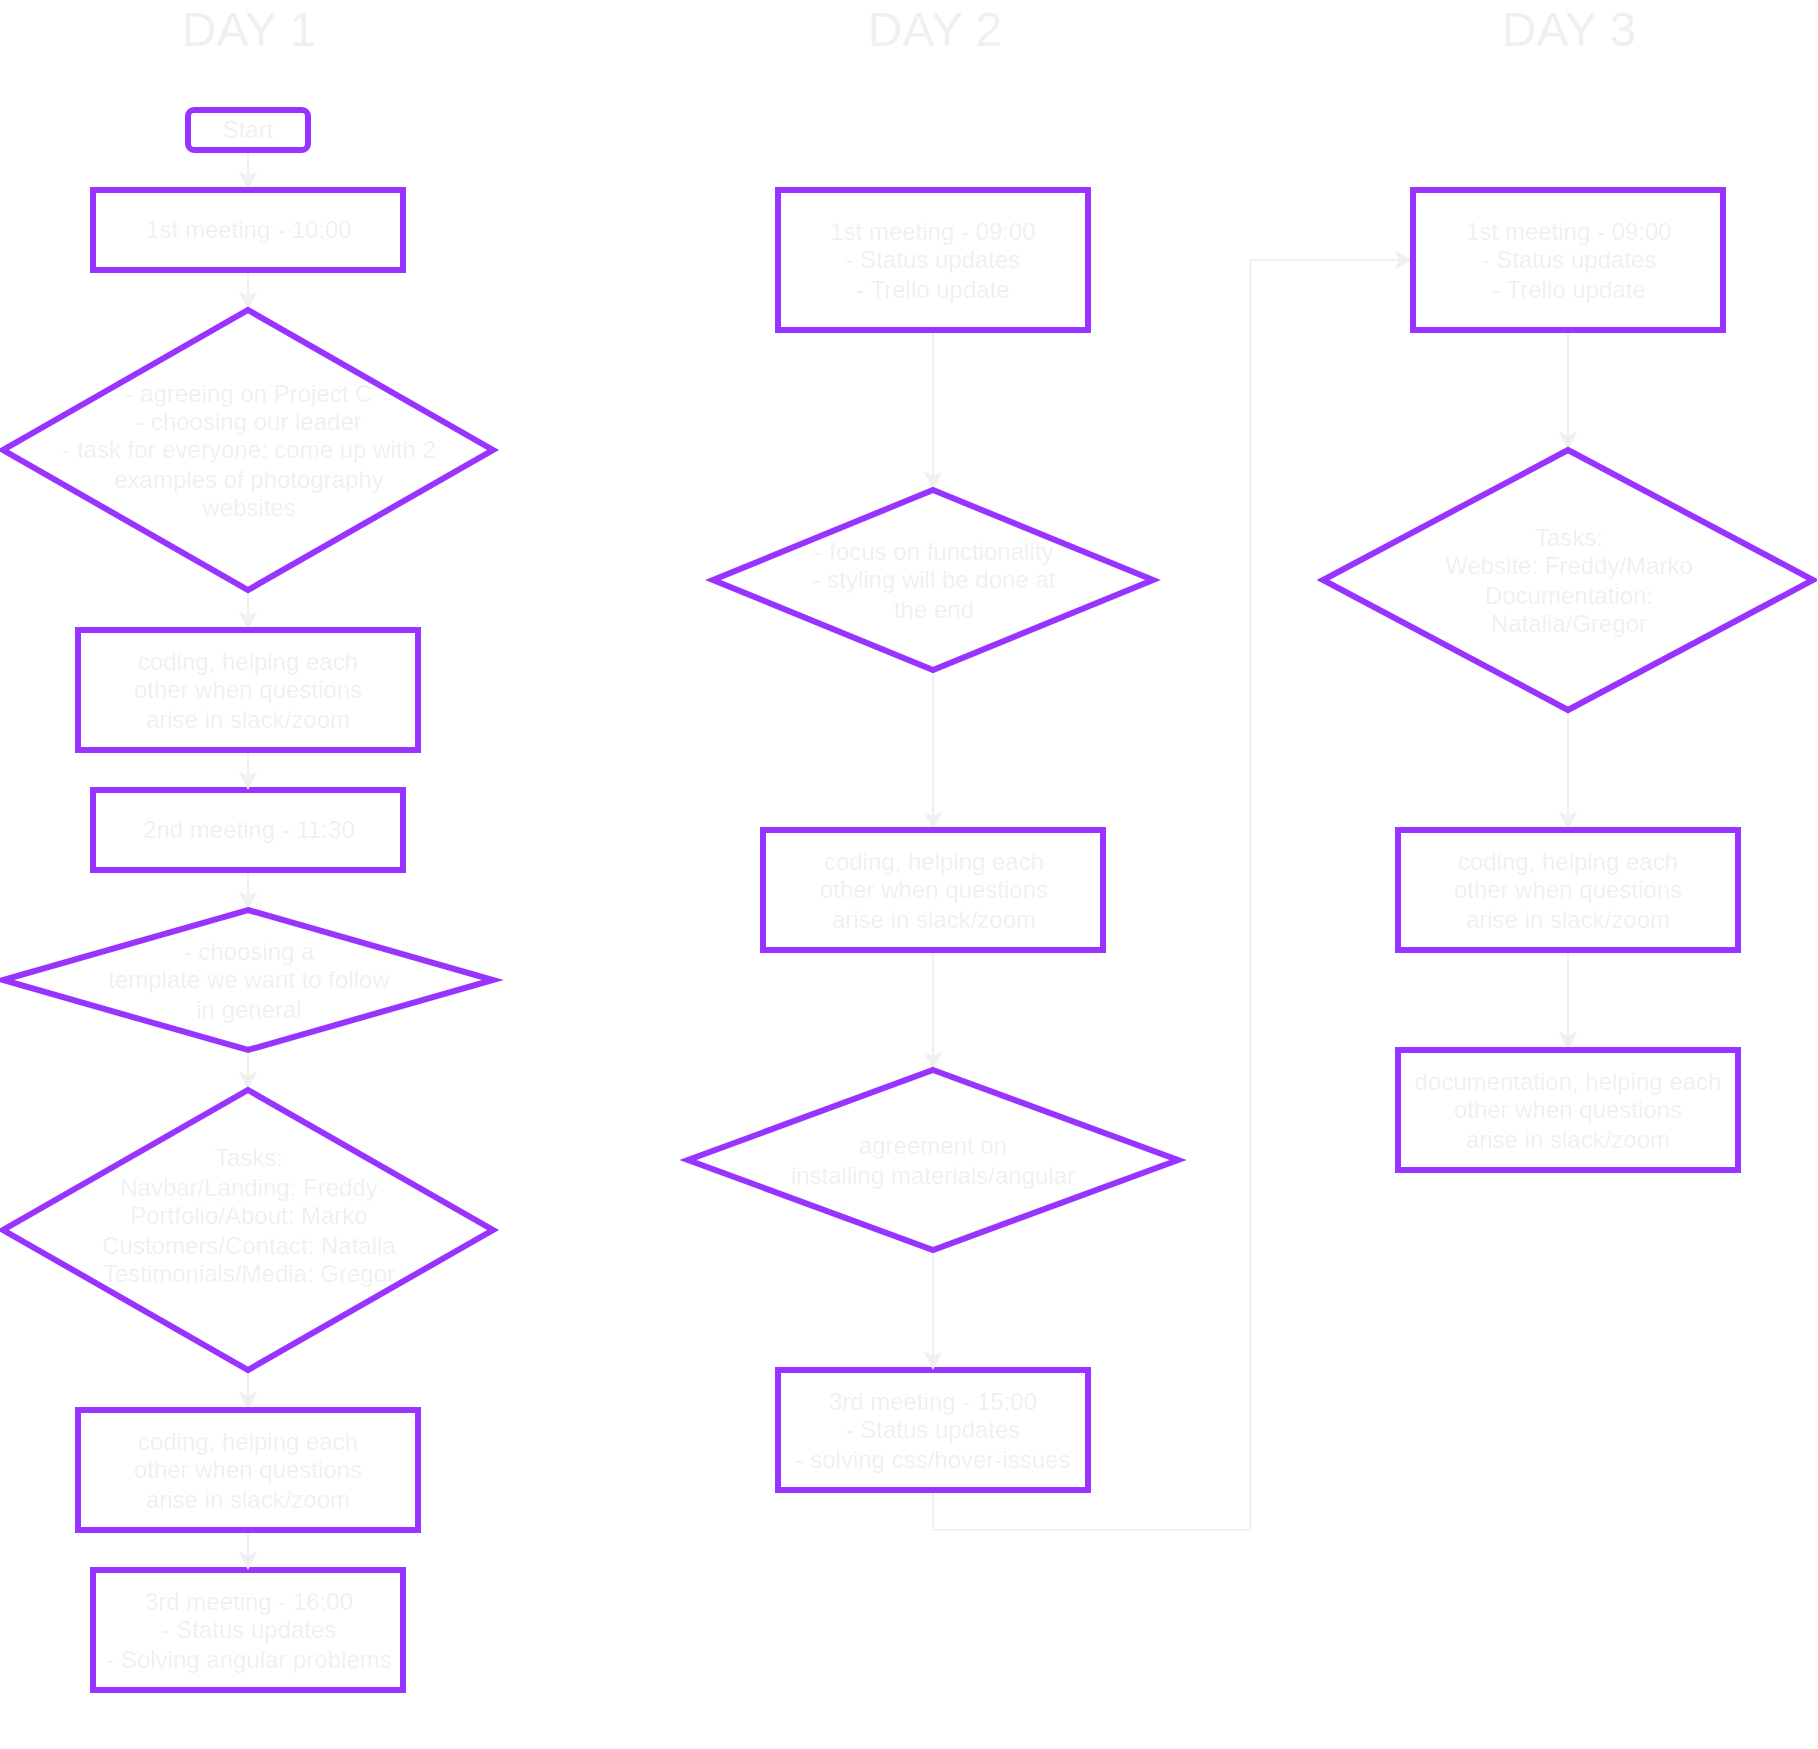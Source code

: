 <mxfile>
    <diagram id="_czh4SuTjVle5rjB2MPy" name="Page-1">
        <mxGraphModel dx="3161" dy="593" grid="1" gridSize="10" guides="1" tooltips="1" connect="1" arrows="1" fold="1" page="1" pageScale="1" pageWidth="2339" pageHeight="3300" math="0" shadow="0">
            <root>
                <mxCell id="0"/>
                <mxCell id="1" parent="0"/>
                <mxCell id="8" style="edgeStyle=orthogonalEdgeStyle;rounded=0;orthogonalLoop=1;jettySize=auto;html=1;exitX=0.5;exitY=1;exitDx=0;exitDy=0;entryX=0.5;entryY=0;entryDx=0;entryDy=0;fontColor=#F0F0F0;strokeColor=#F0F0F0;" parent="1" source="2" target="3" edge="1">
                    <mxGeometry relative="1" as="geometry"/>
                </mxCell>
                <mxCell id="2" value="Start" style="rounded=1;whiteSpace=wrap;html=1;sketch=0;strokeWidth=3;strokeColor=#9933FF;glass=0;fontColor=#F0F0F0;fillColor=none;" parent="1" vertex="1">
                    <mxGeometry x="70" y="80" width="60" height="20" as="geometry"/>
                </mxCell>
                <mxCell id="9" style="edgeStyle=orthogonalEdgeStyle;rounded=0;orthogonalLoop=1;jettySize=auto;html=1;exitX=0.5;exitY=1;exitDx=0;exitDy=0;entryX=0.5;entryY=0;entryDx=0;entryDy=0;fontColor=#F0F0F0;strokeColor=#F0F0F0;" parent="1" source="3" target="4" edge="1">
                    <mxGeometry relative="1" as="geometry"/>
                </mxCell>
                <mxCell id="3" value="1st meeting - 10:00" style="rounded=0;whiteSpace=wrap;html=1;glass=0;sketch=0;strokeColor=#9933FF;strokeWidth=3;fillColor=none;fontColor=#F0F0F0;" parent="1" vertex="1">
                    <mxGeometry x="22.5" y="120" width="155" height="40" as="geometry"/>
                </mxCell>
                <mxCell id="26" style="edgeStyle=orthogonalEdgeStyle;rounded=0;orthogonalLoop=1;jettySize=auto;html=1;exitX=0.5;exitY=1;exitDx=0;exitDy=0;entryX=0.5;entryY=0;entryDx=0;entryDy=0;fontColor=#F0F0F0;strokeColor=#F0F0F0;" parent="1" source="4" target="25" edge="1">
                    <mxGeometry relative="1" as="geometry"/>
                </mxCell>
                <mxCell id="4" value="&lt;span&gt;- agreeing on Project C&lt;/span&gt;&lt;br&gt;&lt;span&gt;- choosing our leader&lt;/span&gt;&lt;br&gt;&lt;span&gt;- task for everyone: come up with 2&lt;br&gt;examples&amp;nbsp;&lt;/span&gt;&lt;span style=&quot;text-align: left&quot;&gt;of photography&lt;br&gt;websites&lt;/span&gt;" style="rhombus;whiteSpace=wrap;html=1;rounded=0;glass=0;sketch=0;strokeColor=#9933FF;strokeWidth=3;fillColor=none;fontColor=#F0F0F0;" parent="1" vertex="1">
                    <mxGeometry x="-22.5" y="180" width="245" height="140" as="geometry"/>
                </mxCell>
                <mxCell id="16" style="edgeStyle=orthogonalEdgeStyle;rounded=0;orthogonalLoop=1;jettySize=auto;html=1;exitX=0.5;exitY=1;exitDx=0;exitDy=0;entryX=0.5;entryY=0;entryDx=0;entryDy=0;fontColor=#F0F0F0;strokeColor=#F0F0F0;" parent="1" source="10" target="15" edge="1">
                    <mxGeometry relative="1" as="geometry"/>
                </mxCell>
                <mxCell id="10" value="2nd meeting - 11:30" style="rounded=0;whiteSpace=wrap;html=1;glass=0;sketch=0;strokeColor=#9933FF;strokeWidth=3;fillColor=none;fontColor=#F0F0F0;" parent="1" vertex="1">
                    <mxGeometry x="22.5" y="420" width="155" height="40" as="geometry"/>
                </mxCell>
                <mxCell id="11" value="&lt;font style=&quot;font-size: 24px&quot;&gt;DAY 1&lt;/font&gt;" style="text;html=1;align=center;verticalAlign=middle;resizable=0;points=[];autosize=1;fontColor=#F0F0F0;" parent="1" vertex="1">
                    <mxGeometry x="60" y="30" width="80" height="20" as="geometry"/>
                </mxCell>
                <mxCell id="18" style="edgeStyle=orthogonalEdgeStyle;rounded=0;orthogonalLoop=1;jettySize=auto;html=1;exitX=0.5;exitY=1;exitDx=0;exitDy=0;entryX=0.5;entryY=0;entryDx=0;entryDy=0;fontColor=#F0F0F0;strokeColor=#F0F0F0;" parent="1" source="15" edge="1">
                    <mxGeometry relative="1" as="geometry">
                        <mxPoint x="100" y="570" as="targetPoint"/>
                    </mxGeometry>
                </mxCell>
                <mxCell id="15" value="&lt;span&gt;- choosing a&lt;br&gt;template we want to follow&lt;br&gt;in general&lt;br&gt;&lt;/span&gt;" style="rhombus;whiteSpace=wrap;html=1;rounded=0;glass=0;sketch=0;strokeColor=#9933FF;strokeWidth=3;fillColor=none;fontColor=#F0F0F0;" parent="1" vertex="1">
                    <mxGeometry x="-22.5" y="480" width="245" height="70" as="geometry"/>
                </mxCell>
                <mxCell id="28" style="edgeStyle=orthogonalEdgeStyle;rounded=0;orthogonalLoop=1;jettySize=auto;html=1;exitX=0.5;exitY=1;exitDx=0;exitDy=0;entryX=0.5;entryY=0;entryDx=0;entryDy=0;fontColor=#F0F0F0;strokeColor=#F0F0F0;" parent="1" source="17" target="27" edge="1">
                    <mxGeometry relative="1" as="geometry"/>
                </mxCell>
                <mxCell id="17" value="Tasks:&lt;br&gt;Navbar/Landing: Freddy&lt;br&gt;Portfolio/About: Marko&lt;br&gt;Customers/Contact: Natalia&lt;br&gt;Testimonials/Media: Gregor&lt;br&gt;&lt;br&gt;" style="rhombus;whiteSpace=wrap;html=1;rounded=0;glass=0;sketch=0;strokeColor=#9933FF;strokeWidth=3;fillColor=none;fontColor=#F0F0F0;" parent="1" vertex="1">
                    <mxGeometry x="-22.5" y="570" width="245" height="140" as="geometry"/>
                </mxCell>
                <mxCell id="33" style="edgeStyle=orthogonalEdgeStyle;orthogonalLoop=1;jettySize=auto;html=1;exitX=0.5;exitY=1;exitDx=0;exitDy=0;entryX=0;entryY=0.5;entryDx=0;entryDy=0;fontColor=#F0F0F0;rounded=1;strokeColor=#FFFFFF;" parent="1" source="19" target="24" edge="1">
                    <mxGeometry relative="1" as="geometry"/>
                </mxCell>
                <mxCell id="19" value="3rd meeting - 16:00&lt;br&gt;- Status updates&lt;br&gt;- Solving angular problems" style="rounded=0;whiteSpace=wrap;html=1;glass=0;sketch=0;strokeColor=#9933FF;strokeWidth=3;fillColor=none;fontColor=#F0F0F0;" parent="1" vertex="1">
                    <mxGeometry x="22.5" y="810" width="155" height="60" as="geometry"/>
                </mxCell>
                <mxCell id="51" style="edgeStyle=orthogonalEdgeStyle;rounded=0;orthogonalLoop=1;jettySize=auto;html=1;exitX=0.5;exitY=1;exitDx=0;exitDy=0;entryX=0.5;entryY=0;entryDx=0;entryDy=0;fontColor=#F0F0F0;strokeColor=#F0F0F0;" parent="1" source="24" target="30" edge="1">
                    <mxGeometry relative="1" as="geometry"/>
                </mxCell>
                <mxCell id="24" value="1st meeting - 09:00&lt;br&gt;- Status updates&lt;br&gt;- Trello update" style="rounded=0;whiteSpace=wrap;html=1;glass=0;sketch=0;strokeColor=#9933FF;strokeWidth=3;fillColor=none;fontColor=#F0F0F0;" parent="1" vertex="1">
                    <mxGeometry x="365" y="120" width="155" height="70" as="geometry"/>
                </mxCell>
                <mxCell id="61" style="edgeStyle=orthogonalEdgeStyle;rounded=0;orthogonalLoop=1;jettySize=auto;html=1;exitX=0.5;exitY=1;exitDx=0;exitDy=0;entryX=0.5;entryY=0;entryDx=0;entryDy=0;fontColor=#F0F0F0;strokeColor=#F0F0F0;" edge="1" parent="1" source="25" target="10">
                    <mxGeometry relative="1" as="geometry"/>
                </mxCell>
                <mxCell id="25" value="coding, helping each&lt;br&gt;other when questions&lt;br&gt;arise in slack/zoom" style="rounded=0;whiteSpace=wrap;html=1;glass=0;sketch=0;strokeColor=#9933FF;strokeWidth=3;fillColor=none;fontColor=#F0F0F0;" parent="1" vertex="1">
                    <mxGeometry x="15" y="340" width="170" height="60" as="geometry"/>
                </mxCell>
                <mxCell id="29" style="edgeStyle=orthogonalEdgeStyle;rounded=0;orthogonalLoop=1;jettySize=auto;html=1;exitX=0.5;exitY=1;exitDx=0;exitDy=0;entryX=0.5;entryY=0;entryDx=0;entryDy=0;fontColor=#F0F0F0;strokeColor=#F0F0F0;" parent="1" source="27" target="19" edge="1">
                    <mxGeometry relative="1" as="geometry"/>
                </mxCell>
                <mxCell id="27" value="coding, helping each&lt;br&gt;other when questions&lt;br&gt;arise in slack/zoom" style="rounded=0;whiteSpace=wrap;html=1;glass=0;sketch=0;strokeColor=#9933FF;strokeWidth=3;fillColor=none;fontColor=#F0F0F0;" parent="1" vertex="1">
                    <mxGeometry x="15" y="730" width="170" height="60" as="geometry"/>
                </mxCell>
                <mxCell id="35" style="edgeStyle=orthogonalEdgeStyle;rounded=0;orthogonalLoop=1;jettySize=auto;html=1;exitX=0.5;exitY=1;exitDx=0;exitDy=0;entryX=0.5;entryY=0;entryDx=0;entryDy=0;fontColor=#F0F0F0;strokeColor=#F0F0F0;" parent="1" source="30" target="34" edge="1">
                    <mxGeometry relative="1" as="geometry"/>
                </mxCell>
                <mxCell id="30" value="- focus on functionality&lt;br&gt;- styling will be done at&lt;br&gt;the end" style="rhombus;whiteSpace=wrap;html=1;rounded=0;glass=0;sketch=0;strokeColor=#9933FF;strokeWidth=3;fillColor=none;fontColor=#F0F0F0;" parent="1" vertex="1">
                    <mxGeometry x="332.5" y="270" width="220" height="90" as="geometry"/>
                </mxCell>
                <mxCell id="32" value="&lt;font style=&quot;font-size: 24px&quot;&gt;DAY 2&lt;br&gt;&lt;/font&gt;" style="text;html=1;align=center;verticalAlign=middle;resizable=0;points=[];autosize=1;fontColor=#F0F0F0;" parent="1" vertex="1">
                    <mxGeometry x="402.5" y="30" width="80" height="20" as="geometry"/>
                </mxCell>
                <mxCell id="40" style="edgeStyle=orthogonalEdgeStyle;rounded=0;orthogonalLoop=1;jettySize=auto;html=1;exitX=0.5;exitY=1;exitDx=0;exitDy=0;entryX=0.5;entryY=0;entryDx=0;entryDy=0;fontColor=#F0F0F0;strokeColor=#F0F0F0;" parent="1" source="34" target="39" edge="1">
                    <mxGeometry relative="1" as="geometry"/>
                </mxCell>
                <mxCell id="34" value="coding, helping each&lt;br&gt;other when questions&lt;br&gt;arise in slack/zoom" style="rounded=0;whiteSpace=wrap;html=1;glass=0;sketch=0;strokeColor=#9933FF;strokeWidth=3;fillColor=none;fontColor=#F0F0F0;" parent="1" vertex="1">
                    <mxGeometry x="357.5" y="440" width="170" height="60" as="geometry"/>
                </mxCell>
                <mxCell id="49" style="edgeStyle=orthogonalEdgeStyle;rounded=0;orthogonalLoop=1;jettySize=auto;html=1;exitX=0.5;exitY=1;exitDx=0;exitDy=0;entryX=0;entryY=0.5;entryDx=0;entryDy=0;fontColor=#F0F0F0;strokeColor=#F0F0F0;" parent="1" source="36" target="43" edge="1">
                    <mxGeometry relative="1" as="geometry"/>
                </mxCell>
                <mxCell id="36" value="3rd meeting - 15:00&lt;br&gt;- Status updates&lt;br&gt;- solving css/hover-issues" style="rounded=0;whiteSpace=wrap;html=1;glass=0;sketch=0;strokeColor=#9933FF;strokeWidth=3;fillColor=none;fontColor=#F0F0F0;" parent="1" vertex="1">
                    <mxGeometry x="365" y="710" width="155" height="60" as="geometry"/>
                </mxCell>
                <mxCell id="41" style="edgeStyle=orthogonalEdgeStyle;rounded=0;orthogonalLoop=1;jettySize=auto;html=1;exitX=0.5;exitY=1;exitDx=0;exitDy=0;entryX=0.5;entryY=0;entryDx=0;entryDy=0;fontColor=#F0F0F0;strokeColor=#F0F0F0;" parent="1" source="39" target="36" edge="1">
                    <mxGeometry relative="1" as="geometry"/>
                </mxCell>
                <mxCell id="39" value="agreement on&lt;br&gt;installing materials/angular" style="rhombus;whiteSpace=wrap;html=1;rounded=0;glass=0;sketch=0;strokeColor=#9933FF;strokeWidth=3;fillColor=none;fontColor=#F0F0F0;" parent="1" vertex="1">
                    <mxGeometry x="320" y="560" width="245" height="90" as="geometry"/>
                </mxCell>
                <mxCell id="42" value="&lt;font style=&quot;font-size: 24px&quot;&gt;DAY 3&lt;br&gt;&lt;/font&gt;" style="text;html=1;align=center;verticalAlign=middle;resizable=0;points=[];autosize=1;fontColor=#F0F0F0;" parent="1" vertex="1">
                    <mxGeometry x="720" y="30" width="80" height="20" as="geometry"/>
                </mxCell>
                <mxCell id="56" style="edgeStyle=orthogonalEdgeStyle;rounded=0;orthogonalLoop=1;jettySize=auto;html=1;exitX=0.5;exitY=1;exitDx=0;exitDy=0;entryX=0.5;entryY=0;entryDx=0;entryDy=0;fontColor=#F0F0F0;strokeColor=#F0F0F0;" parent="1" source="43" target="53" edge="1">
                    <mxGeometry relative="1" as="geometry"/>
                </mxCell>
                <mxCell id="43" value="1st meeting - 09:00&lt;br&gt;- Status updates&lt;br&gt;- Trello update" style="rounded=0;whiteSpace=wrap;html=1;glass=0;sketch=0;strokeColor=#9933FF;strokeWidth=3;fillColor=none;fontColor=#F0F0F0;" parent="1" vertex="1">
                    <mxGeometry x="682.5" y="120" width="155" height="70" as="geometry"/>
                </mxCell>
                <mxCell id="58" style="edgeStyle=orthogonalEdgeStyle;rounded=0;orthogonalLoop=1;jettySize=auto;html=1;exitX=0.5;exitY=1;exitDx=0;exitDy=0;entryX=0.5;entryY=0;entryDx=0;entryDy=0;fontColor=#F0F0F0;strokeColor=#F0F0F0;" parent="1" source="53" target="57" edge="1">
                    <mxGeometry relative="1" as="geometry"/>
                </mxCell>
                <mxCell id="53" value="Tasks:&lt;br&gt;Website: Freddy/Marko&lt;br&gt;Documentation:&lt;br&gt;Natalia/Gregor" style="rhombus;whiteSpace=wrap;html=1;rounded=0;glass=0;sketch=0;strokeColor=#9933FF;strokeWidth=3;fillColor=none;fontColor=#F0F0F0;" parent="1" vertex="1">
                    <mxGeometry x="637.5" y="250" width="245" height="130" as="geometry"/>
                </mxCell>
                <mxCell id="60" style="edgeStyle=orthogonalEdgeStyle;rounded=0;orthogonalLoop=1;jettySize=auto;html=1;exitX=0.5;exitY=1;exitDx=0;exitDy=0;entryX=0.5;entryY=0;entryDx=0;entryDy=0;fontColor=#F0F0F0;strokeColor=#F0F0F0;" parent="1" source="57" target="59" edge="1">
                    <mxGeometry relative="1" as="geometry"/>
                </mxCell>
                <mxCell id="57" value="coding, helping each&lt;br&gt;other when questions&lt;br&gt;arise in slack/zoom" style="rounded=0;whiteSpace=wrap;html=1;glass=0;sketch=0;strokeColor=#9933FF;strokeWidth=3;fillColor=none;fontColor=#F0F0F0;" parent="1" vertex="1">
                    <mxGeometry x="675" y="440" width="170" height="60" as="geometry"/>
                </mxCell>
                <mxCell id="59" value="documentation, helping each&lt;br&gt;other when questions&lt;br&gt;arise in slack/zoom" style="rounded=0;whiteSpace=wrap;html=1;glass=0;sketch=0;strokeColor=#9933FF;strokeWidth=3;fillColor=none;fontColor=#F0F0F0;" parent="1" vertex="1">
                    <mxGeometry x="675" y="550" width="170" height="60" as="geometry"/>
                </mxCell>
            </root>
        </mxGraphModel>
    </diagram>
</mxfile>